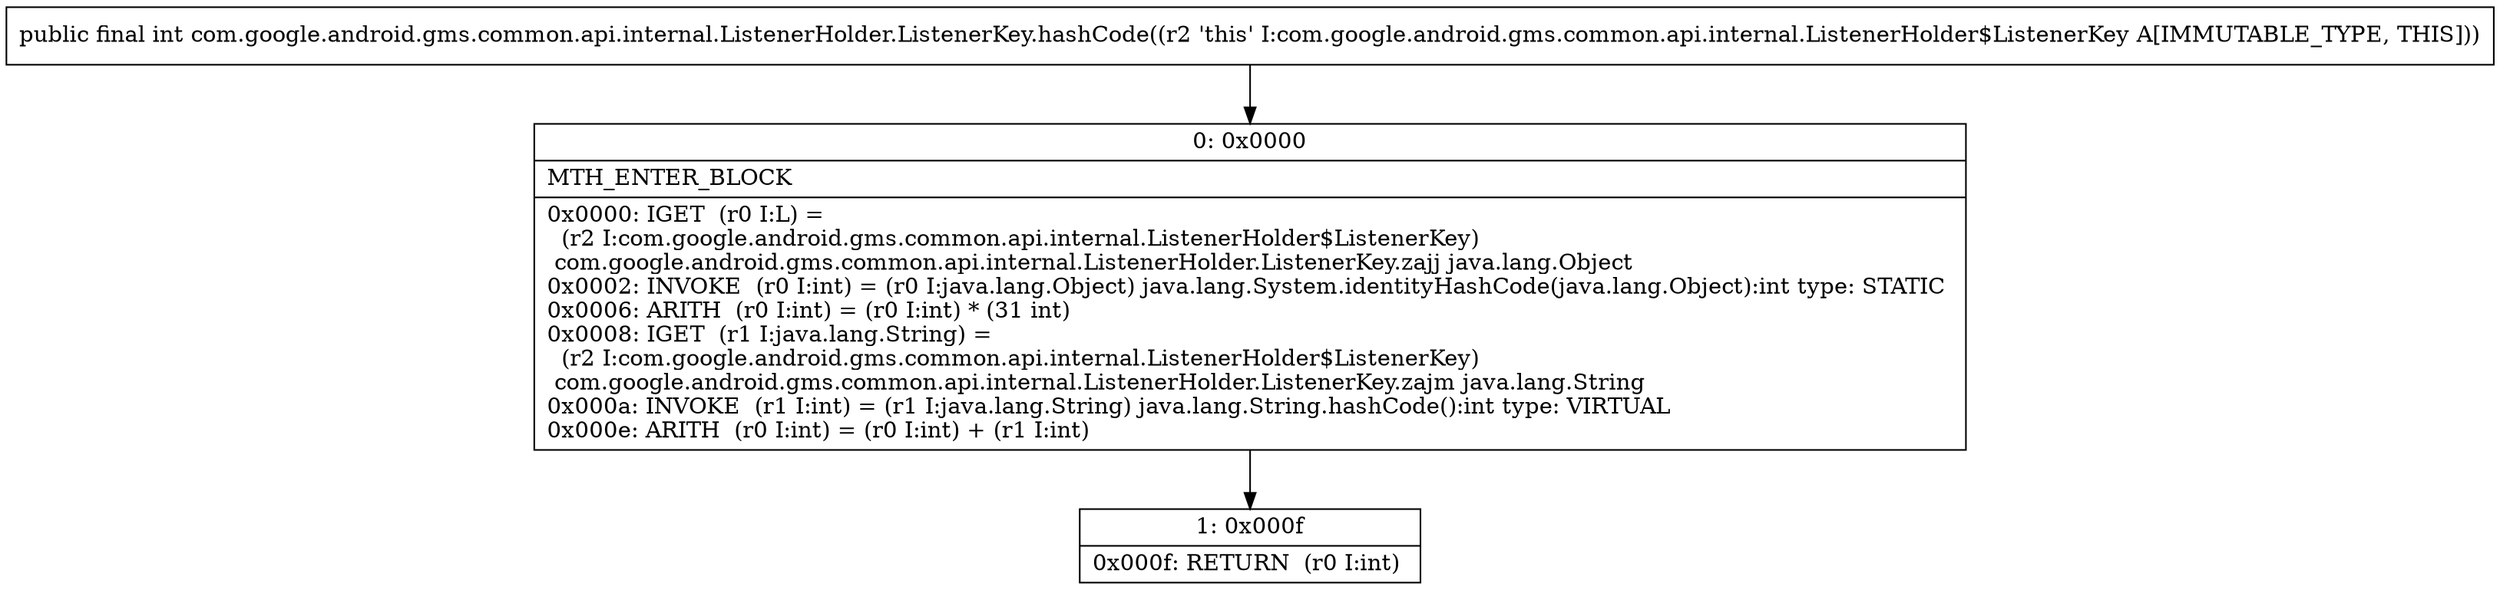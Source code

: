 digraph "CFG forcom.google.android.gms.common.api.internal.ListenerHolder.ListenerKey.hashCode()I" {
Node_0 [shape=record,label="{0\:\ 0x0000|MTH_ENTER_BLOCK\l|0x0000: IGET  (r0 I:L) = \l  (r2 I:com.google.android.gms.common.api.internal.ListenerHolder$ListenerKey)\l com.google.android.gms.common.api.internal.ListenerHolder.ListenerKey.zajj java.lang.Object \l0x0002: INVOKE  (r0 I:int) = (r0 I:java.lang.Object) java.lang.System.identityHashCode(java.lang.Object):int type: STATIC \l0x0006: ARITH  (r0 I:int) = (r0 I:int) * (31 int) \l0x0008: IGET  (r1 I:java.lang.String) = \l  (r2 I:com.google.android.gms.common.api.internal.ListenerHolder$ListenerKey)\l com.google.android.gms.common.api.internal.ListenerHolder.ListenerKey.zajm java.lang.String \l0x000a: INVOKE  (r1 I:int) = (r1 I:java.lang.String) java.lang.String.hashCode():int type: VIRTUAL \l0x000e: ARITH  (r0 I:int) = (r0 I:int) + (r1 I:int) \l}"];
Node_1 [shape=record,label="{1\:\ 0x000f|0x000f: RETURN  (r0 I:int) \l}"];
MethodNode[shape=record,label="{public final int com.google.android.gms.common.api.internal.ListenerHolder.ListenerKey.hashCode((r2 'this' I:com.google.android.gms.common.api.internal.ListenerHolder$ListenerKey A[IMMUTABLE_TYPE, THIS])) }"];
MethodNode -> Node_0;
Node_0 -> Node_1;
}

